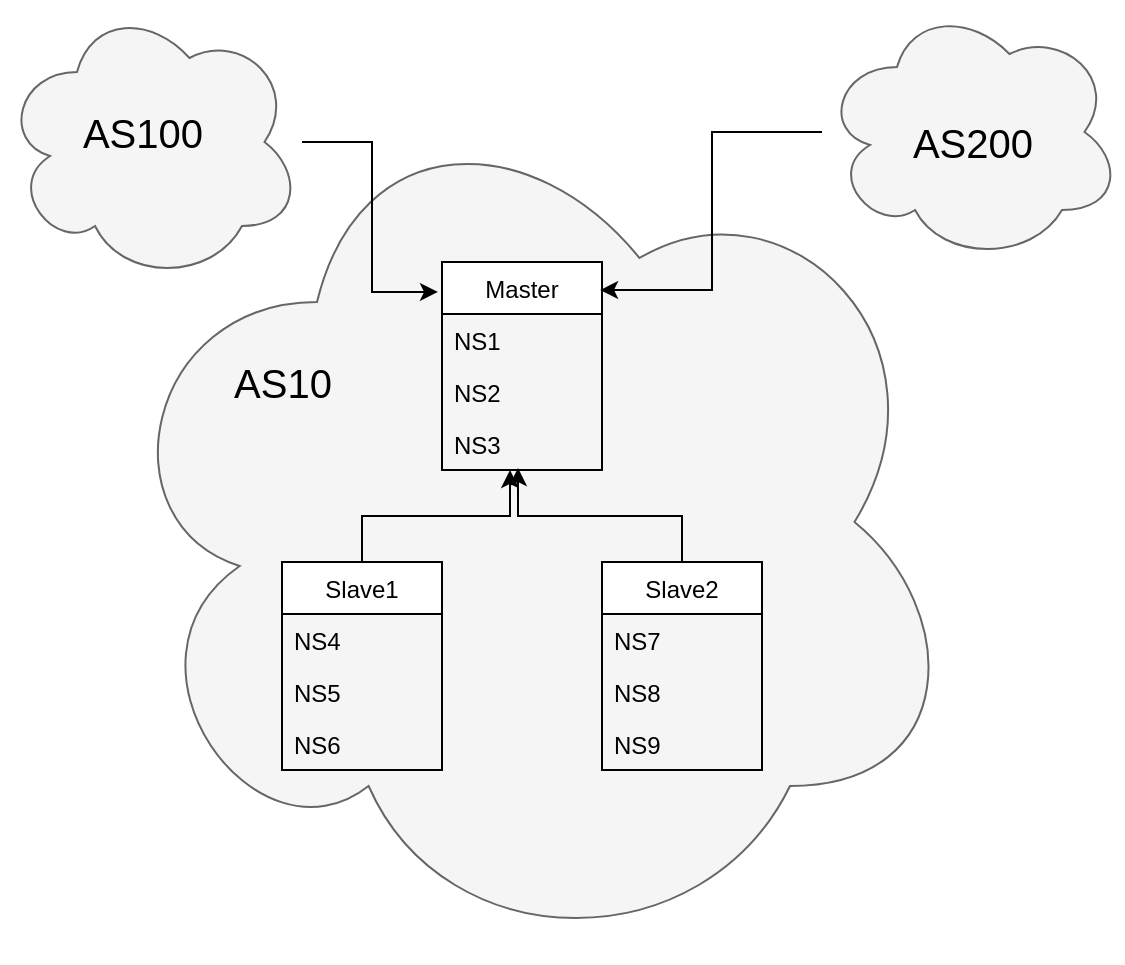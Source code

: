 <mxfile version="15.1.1" type="github">
  <diagram id="mxRbhKWMWeh9_TPcFuRs" name="第 1 页">
    <mxGraphModel dx="928" dy="1747" grid="1" gridSize="10" guides="1" tooltips="1" connect="1" arrows="1" fold="1" page="1" pageScale="1" pageWidth="827" pageHeight="1169" math="0" shadow="0">
      <root>
        <mxCell id="0" />
        <mxCell id="1" parent="0" />
        <mxCell id="nyigCW-Tp1uh5YNor_5S-18" value="" style="ellipse;shape=cloud;whiteSpace=wrap;html=1;fillColor=#f5f5f5;strokeColor=#666666;fontColor=#333333;" vertex="1" parent="1">
          <mxGeometry x="130" y="-30" width="430" height="440" as="geometry" />
        </mxCell>
        <mxCell id="nyigCW-Tp1uh5YNor_5S-1" value="Master" style="swimlane;fontStyle=0;childLayout=stackLayout;horizontal=1;startSize=26;horizontalStack=0;resizeParent=1;resizeParentMax=0;resizeLast=0;collapsible=1;marginBottom=0;" vertex="1" parent="1">
          <mxGeometry x="300" y="60" width="80" height="104" as="geometry" />
        </mxCell>
        <mxCell id="nyigCW-Tp1uh5YNor_5S-2" value="NS1" style="text;strokeColor=none;fillColor=none;align=left;verticalAlign=top;spacingLeft=4;spacingRight=4;overflow=hidden;rotatable=0;points=[[0,0.5],[1,0.5]];portConstraint=eastwest;" vertex="1" parent="nyigCW-Tp1uh5YNor_5S-1">
          <mxGeometry y="26" width="80" height="26" as="geometry" />
        </mxCell>
        <mxCell id="nyigCW-Tp1uh5YNor_5S-3" value="NS2" style="text;strokeColor=none;fillColor=none;align=left;verticalAlign=top;spacingLeft=4;spacingRight=4;overflow=hidden;rotatable=0;points=[[0,0.5],[1,0.5]];portConstraint=eastwest;" vertex="1" parent="nyigCW-Tp1uh5YNor_5S-1">
          <mxGeometry y="52" width="80" height="26" as="geometry" />
        </mxCell>
        <mxCell id="nyigCW-Tp1uh5YNor_5S-4" value="NS3" style="text;strokeColor=none;fillColor=none;align=left;verticalAlign=top;spacingLeft=4;spacingRight=4;overflow=hidden;rotatable=0;points=[[0,0.5],[1,0.5]];portConstraint=eastwest;" vertex="1" parent="nyigCW-Tp1uh5YNor_5S-1">
          <mxGeometry y="78" width="80" height="26" as="geometry" />
        </mxCell>
        <mxCell id="nyigCW-Tp1uh5YNor_5S-20" style="edgeStyle=orthogonalEdgeStyle;rounded=0;orthogonalLoop=1;jettySize=auto;html=1;entryX=0.425;entryY=1;entryDx=0;entryDy=0;entryPerimeter=0;" edge="1" parent="1" source="nyigCW-Tp1uh5YNor_5S-9" target="nyigCW-Tp1uh5YNor_5S-4">
          <mxGeometry relative="1" as="geometry" />
        </mxCell>
        <mxCell id="nyigCW-Tp1uh5YNor_5S-9" value="Slave1" style="swimlane;fontStyle=0;childLayout=stackLayout;horizontal=1;startSize=26;horizontalStack=0;resizeParent=1;resizeParentMax=0;resizeLast=0;collapsible=1;marginBottom=0;" vertex="1" parent="1">
          <mxGeometry x="220" y="210" width="80" height="104" as="geometry" />
        </mxCell>
        <mxCell id="nyigCW-Tp1uh5YNor_5S-10" value="NS4" style="text;strokeColor=none;fillColor=none;align=left;verticalAlign=top;spacingLeft=4;spacingRight=4;overflow=hidden;rotatable=0;points=[[0,0.5],[1,0.5]];portConstraint=eastwest;" vertex="1" parent="nyigCW-Tp1uh5YNor_5S-9">
          <mxGeometry y="26" width="80" height="26" as="geometry" />
        </mxCell>
        <mxCell id="nyigCW-Tp1uh5YNor_5S-11" value="NS5" style="text;strokeColor=none;fillColor=none;align=left;verticalAlign=top;spacingLeft=4;spacingRight=4;overflow=hidden;rotatable=0;points=[[0,0.5],[1,0.5]];portConstraint=eastwest;" vertex="1" parent="nyigCW-Tp1uh5YNor_5S-9">
          <mxGeometry y="52" width="80" height="26" as="geometry" />
        </mxCell>
        <mxCell id="nyigCW-Tp1uh5YNor_5S-12" value="NS6" style="text;strokeColor=none;fillColor=none;align=left;verticalAlign=top;spacingLeft=4;spacingRight=4;overflow=hidden;rotatable=0;points=[[0,0.5],[1,0.5]];portConstraint=eastwest;" vertex="1" parent="nyigCW-Tp1uh5YNor_5S-9">
          <mxGeometry y="78" width="80" height="26" as="geometry" />
        </mxCell>
        <mxCell id="nyigCW-Tp1uh5YNor_5S-21" style="edgeStyle=orthogonalEdgeStyle;rounded=0;orthogonalLoop=1;jettySize=auto;html=1;exitX=0.5;exitY=0;exitDx=0;exitDy=0;entryX=0.475;entryY=0.962;entryDx=0;entryDy=0;entryPerimeter=0;" edge="1" parent="1" source="nyigCW-Tp1uh5YNor_5S-13" target="nyigCW-Tp1uh5YNor_5S-4">
          <mxGeometry relative="1" as="geometry">
            <mxPoint x="340" y="160" as="targetPoint" />
          </mxGeometry>
        </mxCell>
        <mxCell id="nyigCW-Tp1uh5YNor_5S-13" value="Slave2" style="swimlane;fontStyle=0;childLayout=stackLayout;horizontal=1;startSize=26;horizontalStack=0;resizeParent=1;resizeParentMax=0;resizeLast=0;collapsible=1;marginBottom=0;" vertex="1" parent="1">
          <mxGeometry x="380" y="210" width="80" height="104" as="geometry" />
        </mxCell>
        <mxCell id="nyigCW-Tp1uh5YNor_5S-14" value="NS7&#xa;" style="text;strokeColor=none;fillColor=none;align=left;verticalAlign=top;spacingLeft=4;spacingRight=4;overflow=hidden;rotatable=0;points=[[0,0.5],[1,0.5]];portConstraint=eastwest;" vertex="1" parent="nyigCW-Tp1uh5YNor_5S-13">
          <mxGeometry y="26" width="80" height="26" as="geometry" />
        </mxCell>
        <mxCell id="nyigCW-Tp1uh5YNor_5S-15" value="NS8" style="text;strokeColor=none;fillColor=none;align=left;verticalAlign=top;spacingLeft=4;spacingRight=4;overflow=hidden;rotatable=0;points=[[0,0.5],[1,0.5]];portConstraint=eastwest;" vertex="1" parent="nyigCW-Tp1uh5YNor_5S-13">
          <mxGeometry y="52" width="80" height="26" as="geometry" />
        </mxCell>
        <mxCell id="nyigCW-Tp1uh5YNor_5S-16" value="NS9" style="text;strokeColor=none;fillColor=none;align=left;verticalAlign=top;spacingLeft=4;spacingRight=4;overflow=hidden;rotatable=0;points=[[0,0.5],[1,0.5]];portConstraint=eastwest;" vertex="1" parent="nyigCW-Tp1uh5YNor_5S-13">
          <mxGeometry y="78" width="80" height="26" as="geometry" />
        </mxCell>
        <mxCell id="nyigCW-Tp1uh5YNor_5S-22" value="&lt;font style=&quot;font-size: 20px&quot;&gt;AS10&lt;/font&gt;" style="text;html=1;align=center;verticalAlign=middle;resizable=0;points=[];autosize=1;strokeColor=none;fillColor=none;" vertex="1" parent="1">
          <mxGeometry x="190" y="110" width="60" height="20" as="geometry" />
        </mxCell>
        <mxCell id="nyigCW-Tp1uh5YNor_5S-24" style="edgeStyle=orthogonalEdgeStyle;rounded=0;orthogonalLoop=1;jettySize=auto;html=1;entryX=-0.025;entryY=0.144;entryDx=0;entryDy=0;entryPerimeter=0;" edge="1" parent="1" source="nyigCW-Tp1uh5YNor_5S-23" target="nyigCW-Tp1uh5YNor_5S-1">
          <mxGeometry relative="1" as="geometry" />
        </mxCell>
        <mxCell id="nyigCW-Tp1uh5YNor_5S-23" value="" style="ellipse;shape=cloud;whiteSpace=wrap;html=1;fillColor=#f5f5f5;strokeColor=#666666;fontColor=#333333;" vertex="1" parent="1">
          <mxGeometry x="80" y="-70" width="150" height="140" as="geometry" />
        </mxCell>
        <mxCell id="nyigCW-Tp1uh5YNor_5S-25" value="&lt;font style=&quot;font-size: 20px&quot;&gt;AS100&lt;/font&gt;" style="text;html=1;align=center;verticalAlign=middle;resizable=0;points=[];autosize=1;strokeColor=none;fillColor=none;" vertex="1" parent="1">
          <mxGeometry x="110" y="-15" width="80" height="20" as="geometry" />
        </mxCell>
        <mxCell id="nyigCW-Tp1uh5YNor_5S-28" style="edgeStyle=orthogonalEdgeStyle;rounded=0;orthogonalLoop=1;jettySize=auto;html=1;entryX=0.988;entryY=0.135;entryDx=0;entryDy=0;entryPerimeter=0;" edge="1" parent="1" source="nyigCW-Tp1uh5YNor_5S-26" target="nyigCW-Tp1uh5YNor_5S-1">
          <mxGeometry relative="1" as="geometry" />
        </mxCell>
        <mxCell id="nyigCW-Tp1uh5YNor_5S-26" value="" style="ellipse;shape=cloud;whiteSpace=wrap;html=1;fillColor=#f5f5f5;strokeColor=#666666;fontColor=#333333;" vertex="1" parent="1">
          <mxGeometry x="490" y="-70" width="150" height="130" as="geometry" />
        </mxCell>
        <mxCell id="nyigCW-Tp1uh5YNor_5S-27" value="&lt;font style=&quot;font-size: 20px&quot;&gt;AS200&lt;/font&gt;" style="text;html=1;align=center;verticalAlign=middle;resizable=0;points=[];autosize=1;strokeColor=none;fillColor=none;" vertex="1" parent="1">
          <mxGeometry x="525" y="-10" width="80" height="20" as="geometry" />
        </mxCell>
      </root>
    </mxGraphModel>
  </diagram>
</mxfile>
